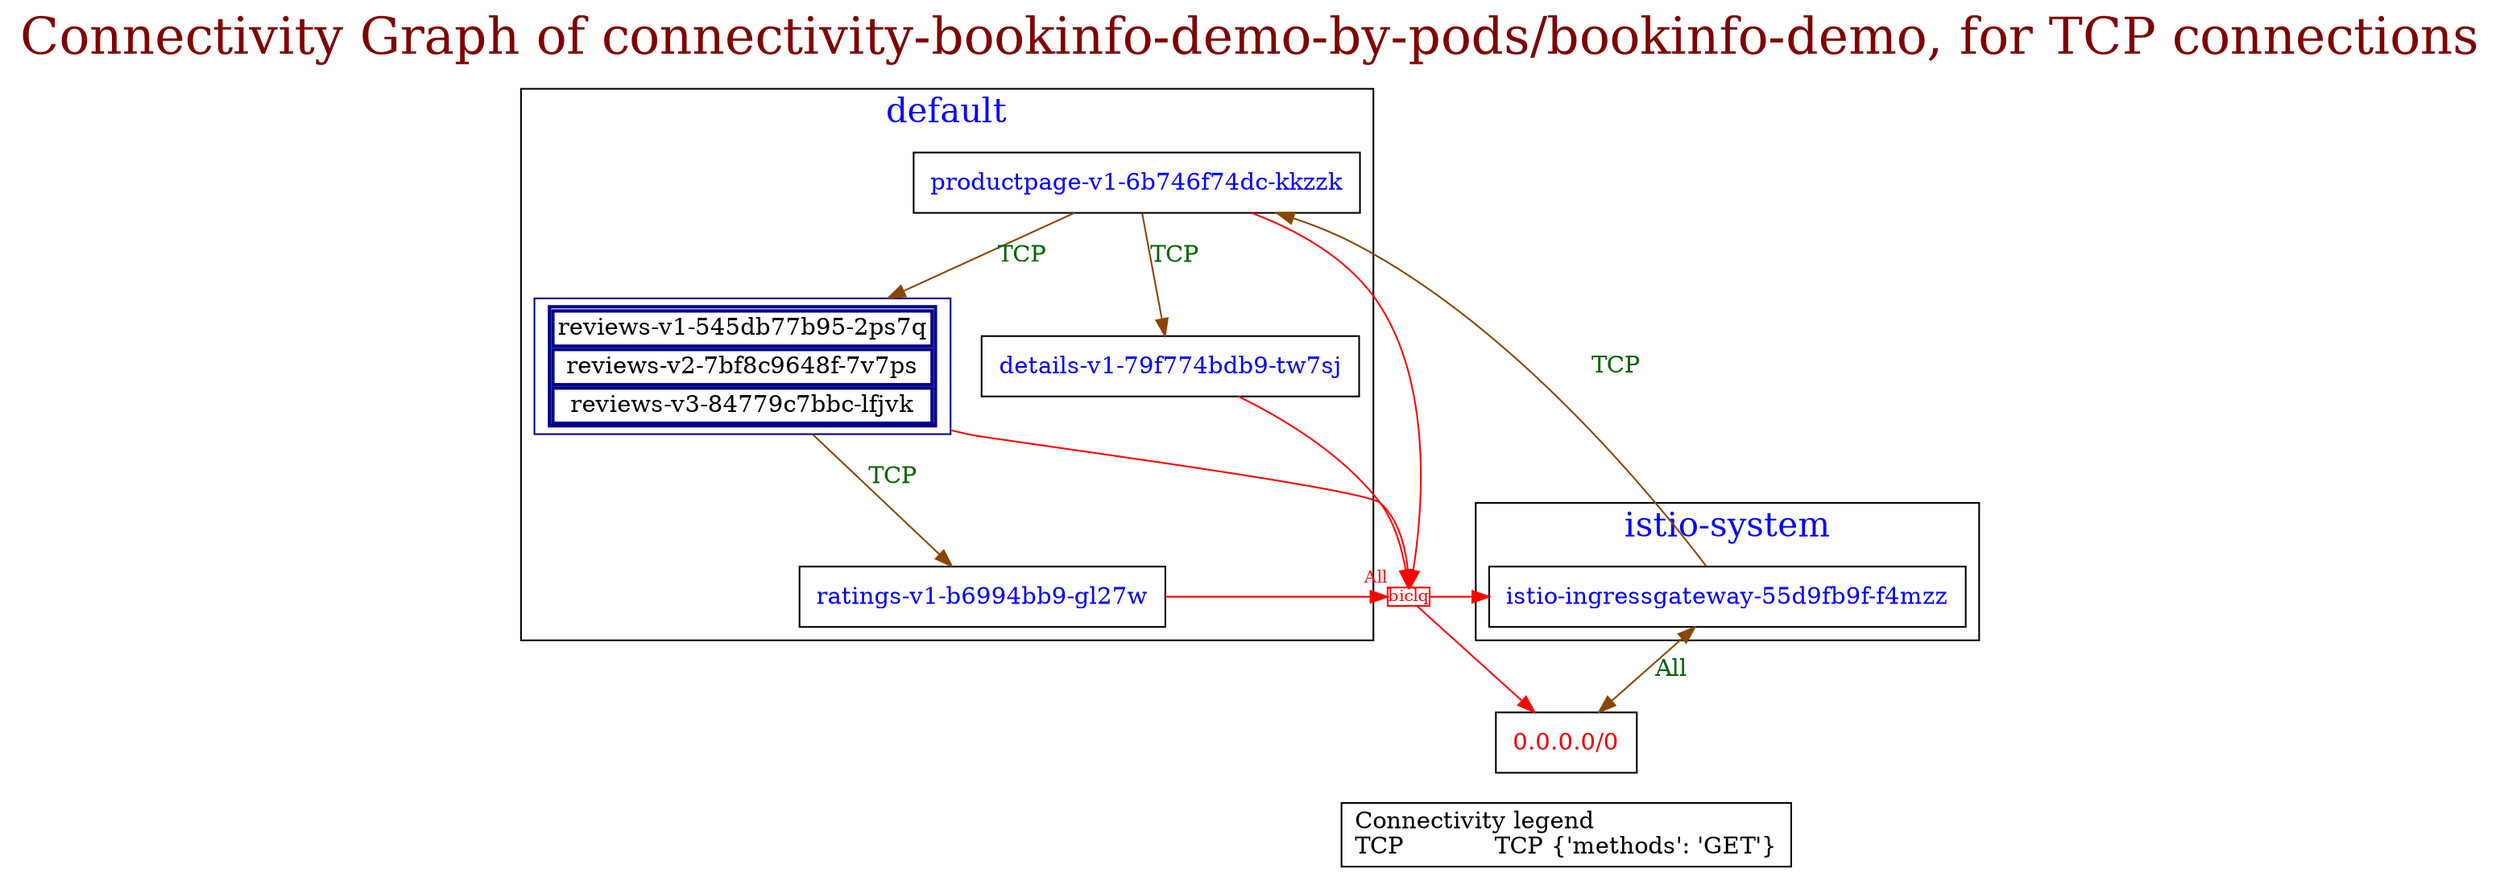 // The Connectivity Graph of connectivity-bookinfo-demo-by-pods/bookinfo-demo, for TCP connections
digraph {
	label="Connectivity Graph of connectivity-bookinfo-demo-by-pods/bookinfo-demo, for TCP connections"	labelloc = "t"
	fontsize=30
	fontcolor=webmaroon
{
	dict_box [label="Connectivity legend\lTCP            TCP {'methods': 'GET'}\l" shape=box]
 rank=sink
}
	"0.0.0.0/0" [label=<<table border="0" cellspacing="0"><tr><td>0.0.0.0/0</td></tr></table>> shape=box fontcolor=red2]
	"biclique_All0" [shape=box fontcolor=red color=red width=0.3 height=0.1 label=biclq fontsize=10 margin=0  xlabel="All"]
subgraph cluster_default_namespace{
	label="default"
	fontsize=20
	fontcolor=blue
	"default/details-v1-79f774bdb9-tw7sj" [label=<<table border="0" cellspacing="0"><tr><td>details-v1-79f774bdb9-tw7sj</td></tr></table>> shape=box fontcolor=blue]
	"default/productpage-v1-6b746f74dc-kkzzk" [label=<<table border="0" cellspacing="0"><tr><td>productpage-v1-6b746f74dc-kkzzk</td></tr></table>> shape=box fontcolor=blue]
	"default/ratings-v1-b6994bb9-gl27w" [label=<<table border="0" cellspacing="0"><tr><td>ratings-v1-b6994bb9-gl27w</td></tr></table>> shape=box fontcolor=blue]
	"default/reviews-v1-545db77b95-2ps7q" [label=<<table border="2" cellspacing="0"><tr><td>reviews-v1-545db77b95-2ps7q</td></tr><tr><td>reviews-v2-7bf8c9648f-7v7ps</td></tr><tr><td>reviews-v3-84779c7bbc-lfjvk</td></tr></table>> shape=box color=darkblue]
}
subgraph cluster_istio_system_namespace{
	label="istio-system"
	fontsize=20
	fontcolor=blue
	"istio-system/istio-ingressgateway-55d9fb9f-f4mzz" [label=<<table border="0" cellspacing="0"><tr><td>istio-ingressgateway-55d9fb9f-f4mzz</td></tr></table>> shape=box fontcolor=blue]
}
	"biclique_All0" -> "0.0.0.0/0"[ color=red fontcolor=darkgreen dir=both arrowhead=normal arrowtail=none]
	"biclique_All0" -> "istio-system/istio-ingressgateway-55d9fb9f-f4mzz"[ color=red fontcolor=darkgreen dir=both arrowhead=normal arrowtail=none]
	"default/details-v1-79f774bdb9-tw7sj" -> "biclique_All0"[ color=red fontcolor=darkgreen dir=both arrowhead=normal arrowtail=none]
	"default/productpage-v1-6b746f74dc-kkzzk" -> "biclique_All0"[ color=red fontcolor=darkgreen dir=both arrowhead=normal arrowtail=none]
	"default/productpage-v1-6b746f74dc-kkzzk" -> "default/details-v1-79f774bdb9-tw7sj"[label="TCP" color=darkorange4 fontcolor=darkgreen dir=both arrowhead=normal arrowtail=none]
	"default/productpage-v1-6b746f74dc-kkzzk" -> "default/reviews-v1-545db77b95-2ps7q"[label="TCP" color=darkorange4 fontcolor=darkgreen dir=both arrowhead=normal arrowtail=none]
	"default/ratings-v1-b6994bb9-gl27w" -> "biclique_All0"[ color=red fontcolor=darkgreen dir=both arrowhead=normal arrowtail=none]
	"default/reviews-v1-545db77b95-2ps7q" -> "biclique_All0"[ color=red fontcolor=darkgreen dir=both arrowhead=normal arrowtail=none]
	"default/reviews-v1-545db77b95-2ps7q" -> "default/ratings-v1-b6994bb9-gl27w"[label="TCP" color=darkorange4 fontcolor=darkgreen dir=both arrowhead=normal arrowtail=none]
	"istio-system/istio-ingressgateway-55d9fb9f-f4mzz" -> "0.0.0.0/0"[label="All" color=darkorange4 fontcolor=darkgreen dir=both arrowhead=normal arrowtail=normal]
	"istio-system/istio-ingressgateway-55d9fb9f-f4mzz" -> "default/productpage-v1-6b746f74dc-kkzzk"[label="TCP" color=darkorange4 fontcolor=darkgreen dir=both arrowhead=normal arrowtail=none]
}
// The Connectivity Graph of connectivity-bookinfo-demo-by-pods/bookinfo-demo, for non-TCP connections
digraph {
	label="Connectivity Graph of connectivity-bookinfo-demo-by-pods/bookinfo-demo, for non-TCP connections"	labelloc = "t"
	fontsize=30
	fontcolor=webmaroon
	"0.0.0.0/0" [label=<<table border="0" cellspacing="0"><tr><td>0.0.0.0/0</td></tr></table>> shape=box fontcolor=red2]
subgraph cluster_default_namespace{
	label="default"
	fontsize=20
	fontcolor=blue
	"default/details-v1-79f774bdb9-tw7sj" [label=<<table border="2" cellspacing="0"><tr><td>details-v1-79f774bdb9-tw7sj</td></tr><tr><td>productpage-v1-6b746f74dc-kkzzk</td></tr><tr><td>ratings-v1-b6994bb9-gl27w</td></tr><tr><td>reviews-v1-545db77b95-2ps7q</td></tr><tr><td>reviews-v2-7bf8c9648f-7v7ps</td></tr><tr><td>reviews-v3-84779c7bbc-lfjvk</td></tr></table>> shape=box color=darkblue]
}
subgraph cluster_istio_system_namespace{
	label="istio-system"
	fontsize=20
	fontcolor=blue
	"istio-system/istio-ingressgateway-55d9fb9f-f4mzz" [label=<<table border="0" cellspacing="0"><tr><td>istio-ingressgateway-55d9fb9f-f4mzz</td></tr></table>> shape=box fontcolor=blue]
}
	"default/details-v1-79f774bdb9-tw7sj" -> "0.0.0.0/0"[label="All" color=darkorange4 fontcolor=darkgreen dir=both arrowhead=normal arrowtail=normal]
	"default/details-v1-79f774bdb9-tw7sj" -> "default/details-v1-79f774bdb9-tw7sj"[label="All" color=darkorange4 fontcolor=darkgreen dir=both arrowhead=normal arrowtail=normal]
	"istio-system/istio-ingressgateway-55d9fb9f-f4mzz" -> "0.0.0.0/0"[label="All" color=darkorange4 fontcolor=darkgreen dir=both arrowhead=normal arrowtail=normal]
	"istio-system/istio-ingressgateway-55d9fb9f-f4mzz" -> "default/details-v1-79f774bdb9-tw7sj"[label="All" color=darkorange4 fontcolor=darkgreen dir=both arrowhead=normal arrowtail=normal]
}
